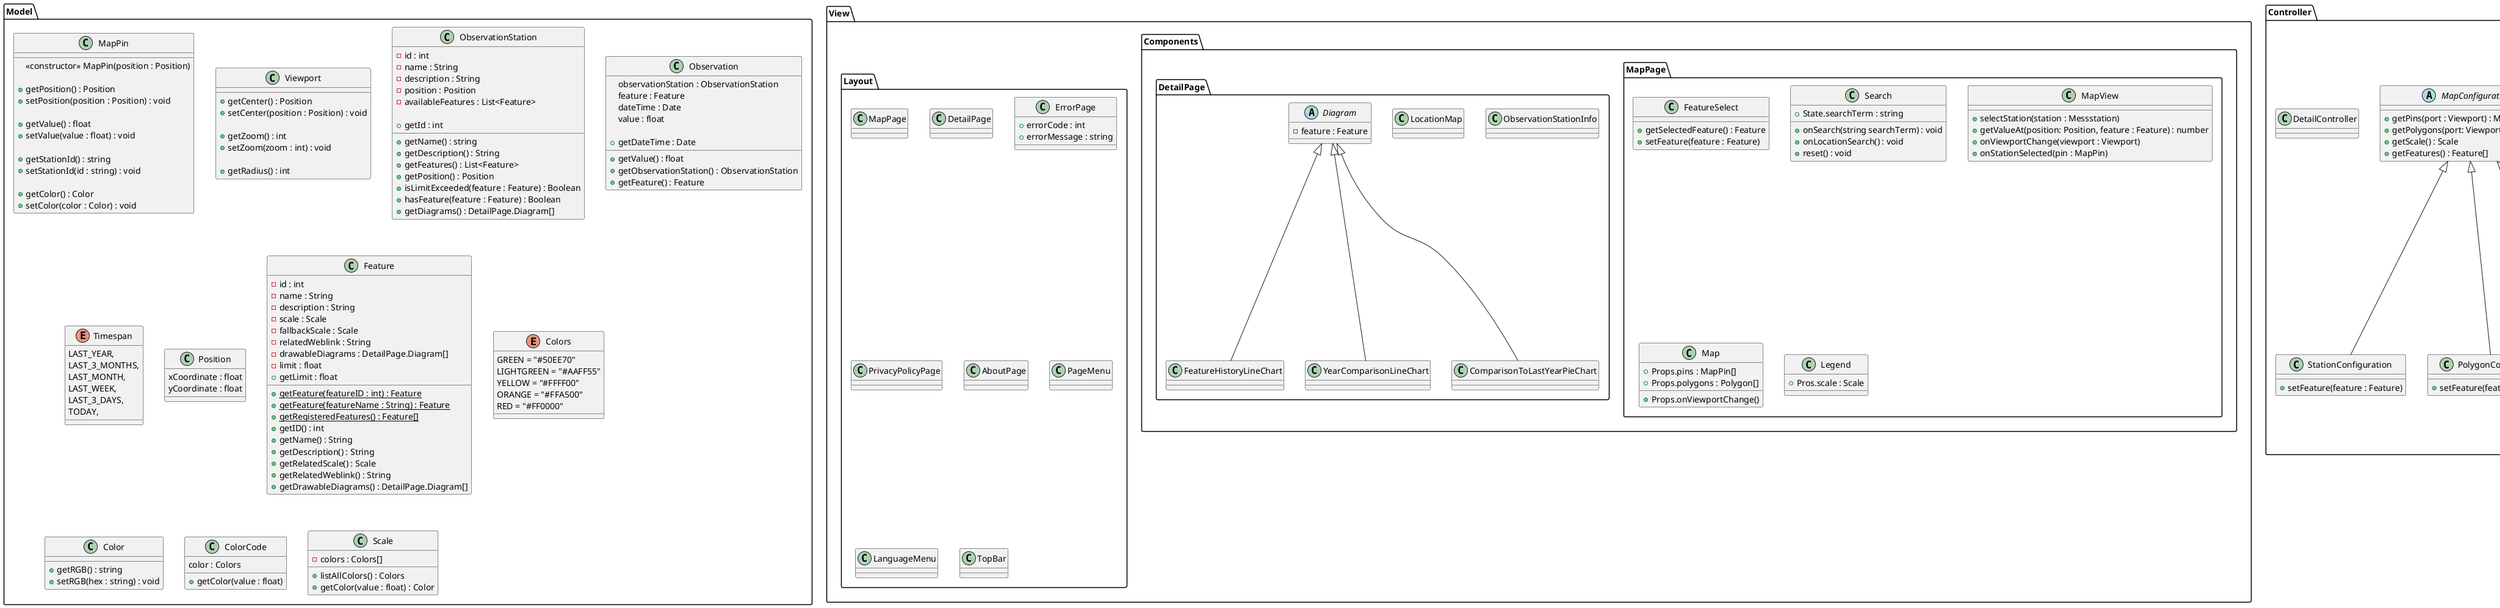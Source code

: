 @startuml MVC

namespace Model {

    class MapPin {
        <<constructor>> MapPin(position : Position)

        + getPosition() : Position
        + setPosition(position : Position) : void

        + getValue() : float
        + setValue(value : float) : void

        + getStationId() : string
        + setStationId(id : string) : void

        + getColor() : Color
        + setColor(color : Color) : void
    }

    class Viewport {
        + getCenter() : Position
        + setCenter(position : Position) : void

        + getZoom() : int
        + setZoom(zoom : int) : void

        + getRadius() : int
    }
    
    class ObservationStation {
        -id : int
        -name : String
        - description : String
        -position : Position
        -availableFeatures : List<Feature>

        + getId : int
        + getName() : string
        + getDescription() : String
        + getFeatures() : List<Feature>
        + getPosition() : Position
        + isLimitExceeded(feature : Feature) : Boolean
        + hasFeature(feature : Feature) : Boolean
        + getDiagrams() : DetailPage.Diagram[]
    }
   
    class Observation {
        observationStation : ObservationStation
        feature : Feature
        dateTime : Date
        value : float

        + getValue() : float
        + getObservationStation() : ObservationStation
        + getFeature() : Feature
        + getDateTime : Date
    }

    enum Timespan {
            LAST_YEAR,
            LAST_3_MONTHS,
            LAST_MONTH,
            LAST_WEEK,
            LAST_3_DAYS,
            TODAY,
        }
    
    class Position {
        xCoordinate : float
        yCoordinate : float
    }

    class Feature {
        - id : int
        - name : String
        - description : String
        - scale : Scale
        - fallbackScale : Scale
        - relatedWeblink : String
        - drawableDiagrams : DetailPage.Diagram[]
        - limit : float
        {static} + getFeature(featureID : int) : Feature
        {static} + getFeature(featureName : String) : Feature
        {static} + getRegisteredFeatures() : Feature[]
        + getID() : int
        + getName() : String
        + getDescription() : String
        + getRelatedScale() : Scale
        + getRelatedWeblink() : String
        + getDrawableDiagrams() : DetailPage.Diagram[]
        + getLimit : float
    }

    enum Colors {
        GREEN = "#50EE70"
        LIGHTGREEN = "#AAFF55"
        YELLOW = "#FFFF00"
        ORANGE = "#FFA500"
        RED = "#FF0000" 
    }

    class Color {
        + getRGB() : string
        + setRGB(hex : string) : void
    }

    class ColorCode {
        color : Colors
        + getColor(value : float)
    }

    class Scale {
        -colors : Colors[]
        +listAllColors() : Colors
        + getColor(value : float) : Color
    }

}

namespace View {
    namespace Components {
        namespace MapPage {
            class FeatureSelect {
                + getSelectedFeature() : Feature
                + setFeature(feature : Feature)
            }
            class Search {
                + State.searchTerm : string
                + onSearch(string searchTerm) : void
                + onLocationSearch() : void
                + reset() : void
            }

            class MapView {
            + selectStation(station : Messstation)
            + getValueAt(position: Position, feature : Feature) : number
            + onViewportChange(viewport : Viewport)
            + onStationSelected(pin : MapPin)
        }
            class Map {
                + Props.pins : MapPin[]
                + Props.polygons : Polygon[]
                + Props.onViewportChange()
            }
            class Legend {
                + Pros.scale : Scale
            }
        }
        namespace DetailPage {
            class ObservationStationInfo
            class LocationMap
            abstract Diagram {
                - feature : Feature
            }
            class FeatureHistoryLineChart extends Diagram
            class YearComparisonLineChart extends Diagram
            class ComparisonToLastYearPieChart extends Diagram
        }
    }

    namespace Layout {
        class MapPage
        class DetailPage
        class ErrorPage {
            + errorCode : int
            + errorMessage : string
        }
        class PrivacyPolicyPage
        class AboutPage
        class PageMenu
        class LanguageMenu
        class TopBar
    }
}


namespace Controller {
    namespace Frost {
        class FROSTServer {
            + setUrl(url : string) : void
            + getUrl() : string
        }

        class FROSTQuery {
            + send() : QueryResult
            + setTop(n : int) : void           
            + setSkip(n : int) : void
            + enableCount(set : boolean) : void
            + setOrderBy(orderBy : string) : void
            + setSelect(select : string) : void
            + setFilter(filter : string) : void
            + setExpand(expand : string) : void
            + setId(id : string) : void
        }

        interface QueryResult
        class DataProvider {
            + getLatestObservations(center : Position, radius: int, feature : Feature) : Observation[]
            + getLatestObservation(station : ObservationStation, feature : Feature) : Observation
            + getStationsIn(middle: Position, radius : int) : Station[]
            + getHistoricalObservations(station : Station, start : Date, end : Date, feature : Feature) : Observation[]
            + getHistoricalObservations(station : Station, start : Date, end : Date, frequency : Frequency, feature : Feature) : Observation[]
            + getStation(id : string) : Station
            + getFeature(id : string) : Feature
        }
        class FeatureProvider {
            makeFeature(id : string) : Feature
            getScale(feature : Feature) : Scale
        }
    }
    namespace Storage {
        class Language {
            + getString(id: string) : string
            + loadLanguage(languageId : string)
        }

        class MapConfigurationMemory {
            + save(MapConfiguration conf, viewport : Viewport)
            + load() : (MapConfiguration, Viewport)
        }
    }

    class MapController {
        + handlePopup(pin : MapPin) : (Station, Observation)
        + handleViewportChange(viewport : Viewport)
        --
        + getPins() : MapPin[]
        + getPolygons() : Polygon[]

        + changeFeature(feature : Feature) : void
        + onConfigurationChange(mapConf : MapConfiguration) : void
        + search(searchTerm : string) : void
        + updateCurrentPosition() : void
    }

    abstract MapConfiguration {
        + getPins(port : Viewport) : MapPin[]
        + getPolygons(port: Viewport) : Polygon[]
        + getScale() : Scale
        + getFeatures() : Feature[]
    }

    class StationConfiguration extends MapConfiguration {
        + setFeature(feature : Feature)
    }

    class PolygonConfiguration extends MapConfiguration {
        + setFeature(feature : Feature)
    }

    class NearConfiguration extends MapConfiguration {
        + radius : int
        --
        + setFeature(feature : Feature)
    }

    class DetailController {
        
    }


}

@enduml